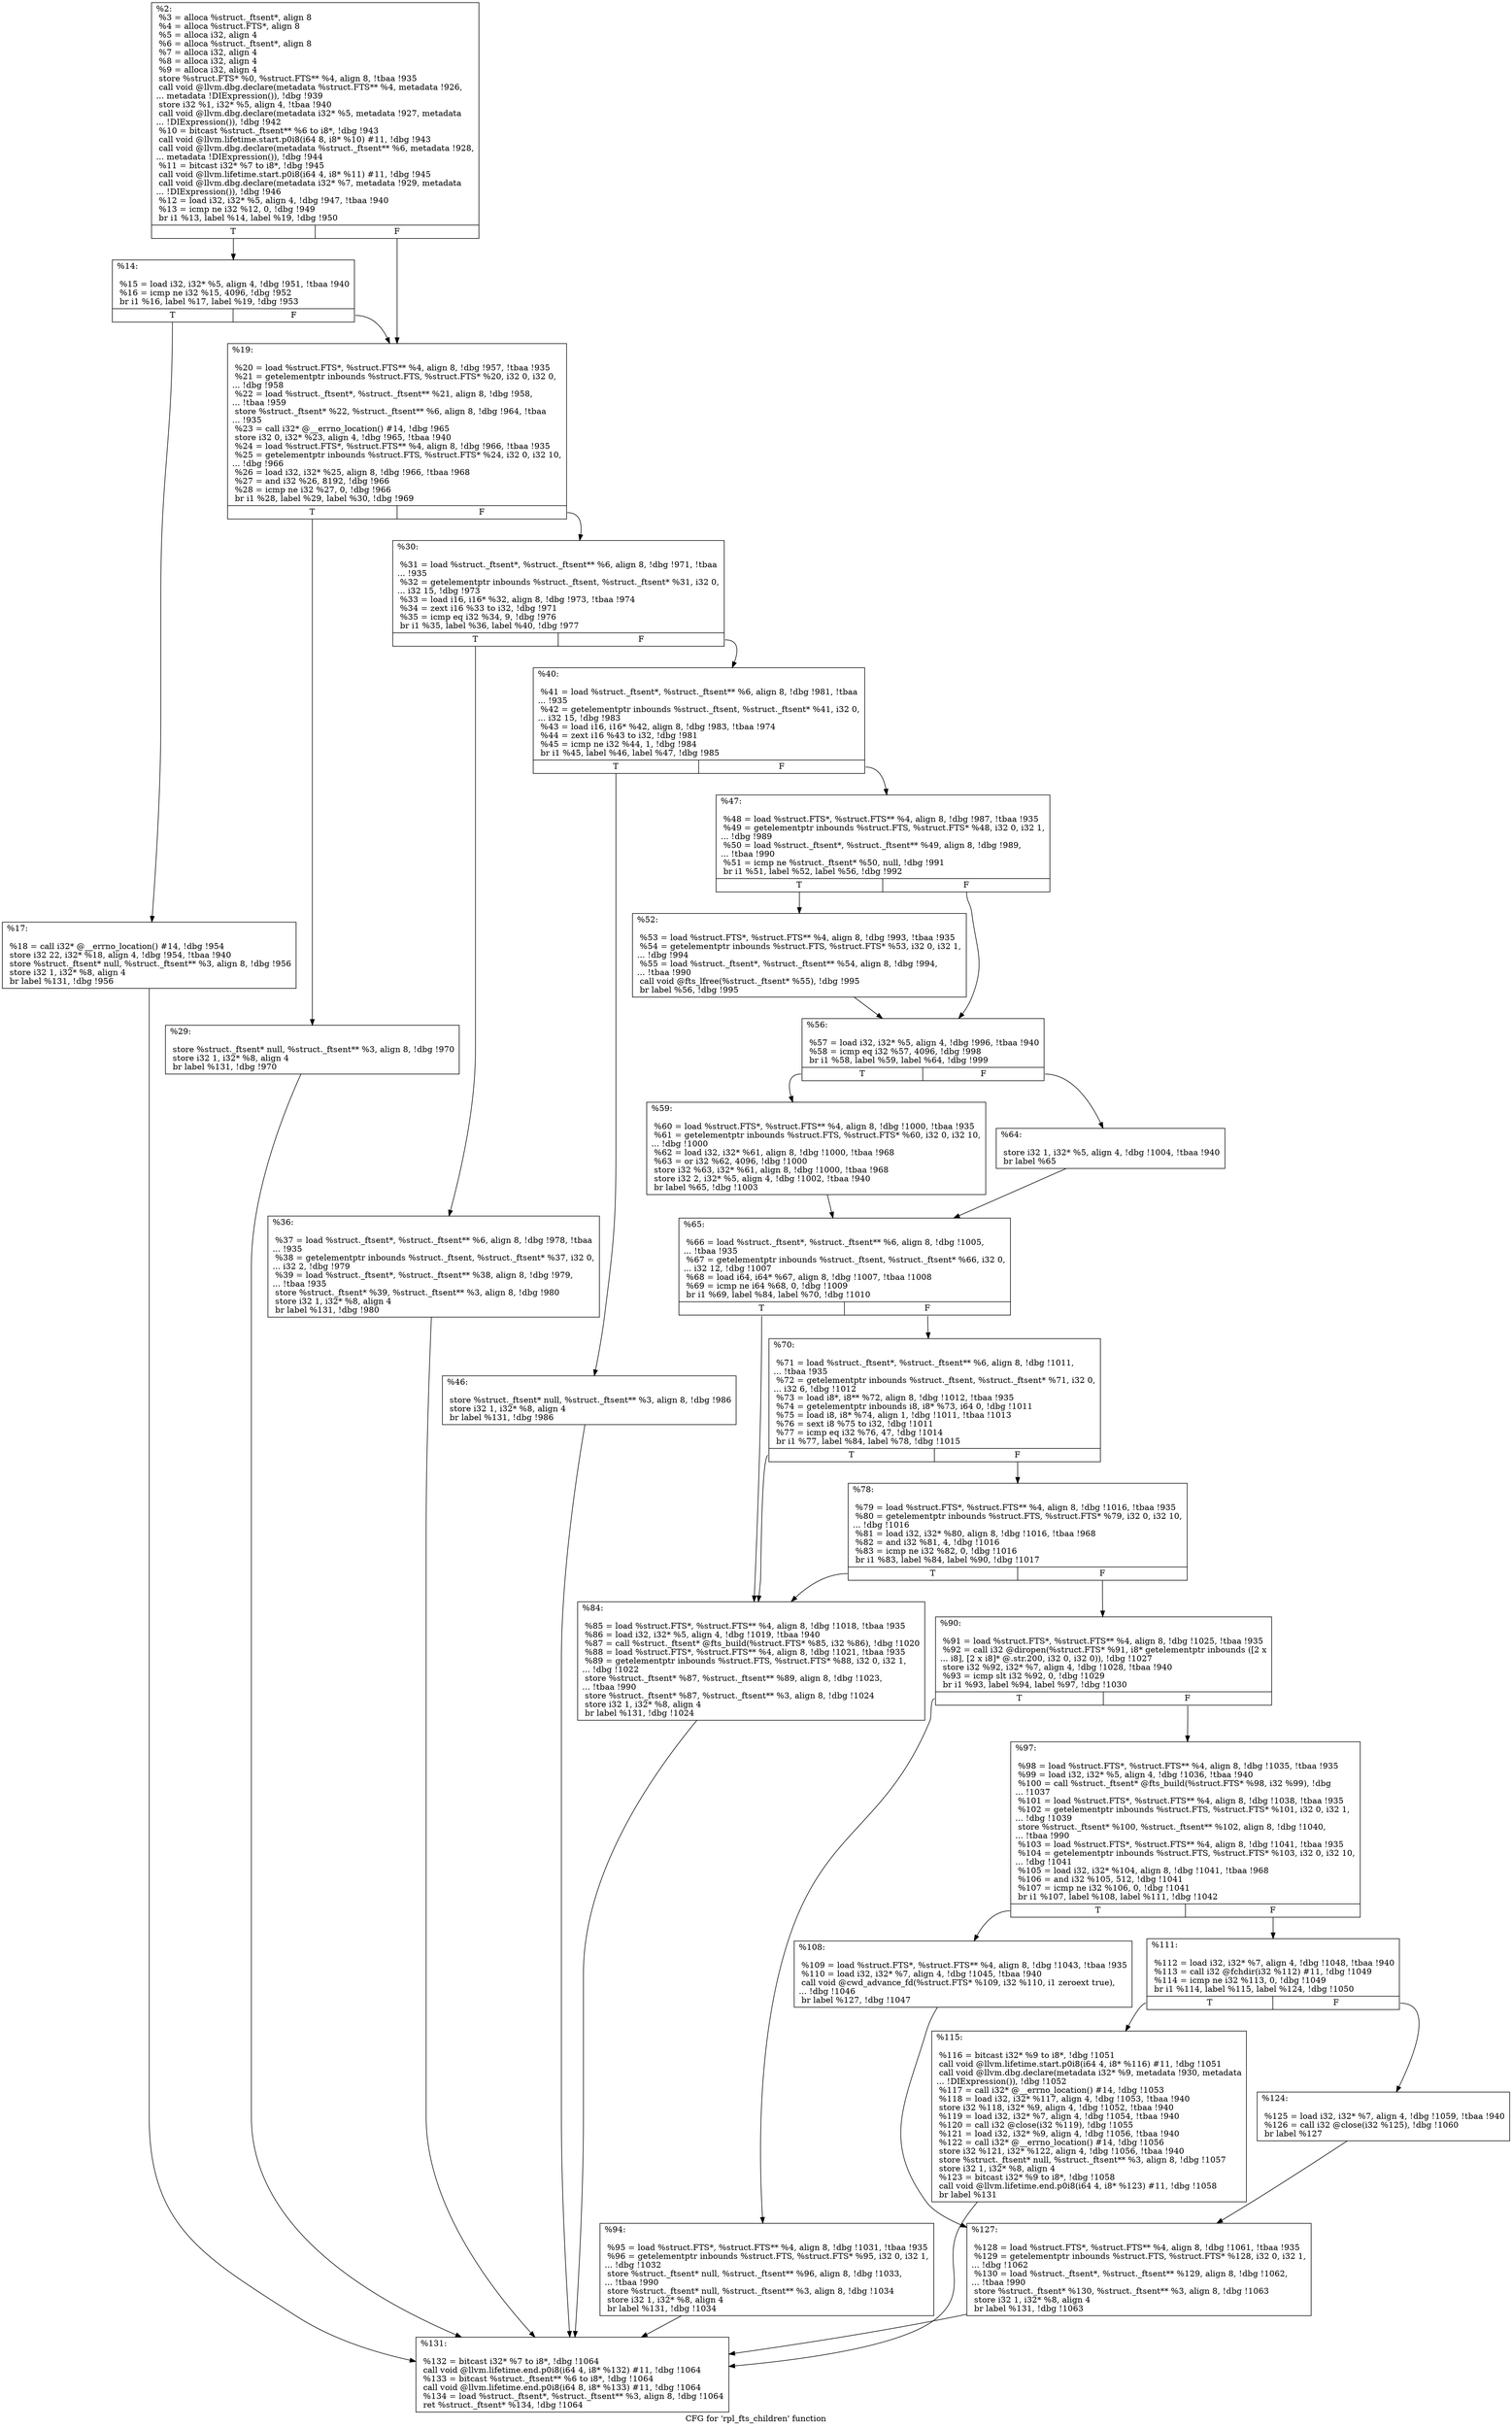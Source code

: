 digraph "CFG for 'rpl_fts_children' function" {
	label="CFG for 'rpl_fts_children' function";

	Node0x245e600 [shape=record,label="{%2:\l  %3 = alloca %struct._ftsent*, align 8\l  %4 = alloca %struct.FTS*, align 8\l  %5 = alloca i32, align 4\l  %6 = alloca %struct._ftsent*, align 8\l  %7 = alloca i32, align 4\l  %8 = alloca i32, align 4\l  %9 = alloca i32, align 4\l  store %struct.FTS* %0, %struct.FTS** %4, align 8, !tbaa !935\l  call void @llvm.dbg.declare(metadata %struct.FTS** %4, metadata !926,\l... metadata !DIExpression()), !dbg !939\l  store i32 %1, i32* %5, align 4, !tbaa !940\l  call void @llvm.dbg.declare(metadata i32* %5, metadata !927, metadata\l... !DIExpression()), !dbg !942\l  %10 = bitcast %struct._ftsent** %6 to i8*, !dbg !943\l  call void @llvm.lifetime.start.p0i8(i64 8, i8* %10) #11, !dbg !943\l  call void @llvm.dbg.declare(metadata %struct._ftsent** %6, metadata !928,\l... metadata !DIExpression()), !dbg !944\l  %11 = bitcast i32* %7 to i8*, !dbg !945\l  call void @llvm.lifetime.start.p0i8(i64 4, i8* %11) #11, !dbg !945\l  call void @llvm.dbg.declare(metadata i32* %7, metadata !929, metadata\l... !DIExpression()), !dbg !946\l  %12 = load i32, i32* %5, align 4, !dbg !947, !tbaa !940\l  %13 = icmp ne i32 %12, 0, !dbg !949\l  br i1 %13, label %14, label %19, !dbg !950\l|{<s0>T|<s1>F}}"];
	Node0x245e600:s0 -> Node0x245e950;
	Node0x245e600:s1 -> Node0x2460640;
	Node0x245e950 [shape=record,label="{%14:\l\l  %15 = load i32, i32* %5, align 4, !dbg !951, !tbaa !940\l  %16 = icmp ne i32 %15, 4096, !dbg !952\l  br i1 %16, label %17, label %19, !dbg !953\l|{<s0>T|<s1>F}}"];
	Node0x245e950:s0 -> Node0x24605f0;
	Node0x245e950:s1 -> Node0x2460640;
	Node0x24605f0 [shape=record,label="{%17:\l\l  %18 = call i32* @__errno_location() #14, !dbg !954\l  store i32 22, i32* %18, align 4, !dbg !954, !tbaa !940\l  store %struct._ftsent* null, %struct._ftsent** %3, align 8, !dbg !956\l  store i32 1, i32* %8, align 4\l  br label %131, !dbg !956\l}"];
	Node0x24605f0 -> Node0x2460d70;
	Node0x2460640 [shape=record,label="{%19:\l\l  %20 = load %struct.FTS*, %struct.FTS** %4, align 8, !dbg !957, !tbaa !935\l  %21 = getelementptr inbounds %struct.FTS, %struct.FTS* %20, i32 0, i32 0,\l... !dbg !958\l  %22 = load %struct._ftsent*, %struct._ftsent** %21, align 8, !dbg !958,\l... !tbaa !959\l  store %struct._ftsent* %22, %struct._ftsent** %6, align 8, !dbg !964, !tbaa\l... !935\l  %23 = call i32* @__errno_location() #14, !dbg !965\l  store i32 0, i32* %23, align 4, !dbg !965, !tbaa !940\l  %24 = load %struct.FTS*, %struct.FTS** %4, align 8, !dbg !966, !tbaa !935\l  %25 = getelementptr inbounds %struct.FTS, %struct.FTS* %24, i32 0, i32 10,\l... !dbg !966\l  %26 = load i32, i32* %25, align 8, !dbg !966, !tbaa !968\l  %27 = and i32 %26, 8192, !dbg !966\l  %28 = icmp ne i32 %27, 0, !dbg !966\l  br i1 %28, label %29, label %30, !dbg !969\l|{<s0>T|<s1>F}}"];
	Node0x2460640:s0 -> Node0x2460690;
	Node0x2460640:s1 -> Node0x24606e0;
	Node0x2460690 [shape=record,label="{%29:\l\l  store %struct._ftsent* null, %struct._ftsent** %3, align 8, !dbg !970\l  store i32 1, i32* %8, align 4\l  br label %131, !dbg !970\l}"];
	Node0x2460690 -> Node0x2460d70;
	Node0x24606e0 [shape=record,label="{%30:\l\l  %31 = load %struct._ftsent*, %struct._ftsent** %6, align 8, !dbg !971, !tbaa\l... !935\l  %32 = getelementptr inbounds %struct._ftsent, %struct._ftsent* %31, i32 0,\l... i32 15, !dbg !973\l  %33 = load i16, i16* %32, align 8, !dbg !973, !tbaa !974\l  %34 = zext i16 %33 to i32, !dbg !971\l  %35 = icmp eq i32 %34, 9, !dbg !976\l  br i1 %35, label %36, label %40, !dbg !977\l|{<s0>T|<s1>F}}"];
	Node0x24606e0:s0 -> Node0x2460730;
	Node0x24606e0:s1 -> Node0x2460780;
	Node0x2460730 [shape=record,label="{%36:\l\l  %37 = load %struct._ftsent*, %struct._ftsent** %6, align 8, !dbg !978, !tbaa\l... !935\l  %38 = getelementptr inbounds %struct._ftsent, %struct._ftsent* %37, i32 0,\l... i32 2, !dbg !979\l  %39 = load %struct._ftsent*, %struct._ftsent** %38, align 8, !dbg !979,\l... !tbaa !935\l  store %struct._ftsent* %39, %struct._ftsent** %3, align 8, !dbg !980\l  store i32 1, i32* %8, align 4\l  br label %131, !dbg !980\l}"];
	Node0x2460730 -> Node0x2460d70;
	Node0x2460780 [shape=record,label="{%40:\l\l  %41 = load %struct._ftsent*, %struct._ftsent** %6, align 8, !dbg !981, !tbaa\l... !935\l  %42 = getelementptr inbounds %struct._ftsent, %struct._ftsent* %41, i32 0,\l... i32 15, !dbg !983\l  %43 = load i16, i16* %42, align 8, !dbg !983, !tbaa !974\l  %44 = zext i16 %43 to i32, !dbg !981\l  %45 = icmp ne i32 %44, 1, !dbg !984\l  br i1 %45, label %46, label %47, !dbg !985\l|{<s0>T|<s1>F}}"];
	Node0x2460780:s0 -> Node0x24607d0;
	Node0x2460780:s1 -> Node0x2460820;
	Node0x24607d0 [shape=record,label="{%46:\l\l  store %struct._ftsent* null, %struct._ftsent** %3, align 8, !dbg !986\l  store i32 1, i32* %8, align 4\l  br label %131, !dbg !986\l}"];
	Node0x24607d0 -> Node0x2460d70;
	Node0x2460820 [shape=record,label="{%47:\l\l  %48 = load %struct.FTS*, %struct.FTS** %4, align 8, !dbg !987, !tbaa !935\l  %49 = getelementptr inbounds %struct.FTS, %struct.FTS* %48, i32 0, i32 1,\l... !dbg !989\l  %50 = load %struct._ftsent*, %struct._ftsent** %49, align 8, !dbg !989,\l... !tbaa !990\l  %51 = icmp ne %struct._ftsent* %50, null, !dbg !991\l  br i1 %51, label %52, label %56, !dbg !992\l|{<s0>T|<s1>F}}"];
	Node0x2460820:s0 -> Node0x2460870;
	Node0x2460820:s1 -> Node0x24608c0;
	Node0x2460870 [shape=record,label="{%52:\l\l  %53 = load %struct.FTS*, %struct.FTS** %4, align 8, !dbg !993, !tbaa !935\l  %54 = getelementptr inbounds %struct.FTS, %struct.FTS* %53, i32 0, i32 1,\l... !dbg !994\l  %55 = load %struct._ftsent*, %struct._ftsent** %54, align 8, !dbg !994,\l... !tbaa !990\l  call void @fts_lfree(%struct._ftsent* %55), !dbg !995\l  br label %56, !dbg !995\l}"];
	Node0x2460870 -> Node0x24608c0;
	Node0x24608c0 [shape=record,label="{%56:\l\l  %57 = load i32, i32* %5, align 4, !dbg !996, !tbaa !940\l  %58 = icmp eq i32 %57, 4096, !dbg !998\l  br i1 %58, label %59, label %64, !dbg !999\l|{<s0>T|<s1>F}}"];
	Node0x24608c0:s0 -> Node0x2460910;
	Node0x24608c0:s1 -> Node0x2460960;
	Node0x2460910 [shape=record,label="{%59:\l\l  %60 = load %struct.FTS*, %struct.FTS** %4, align 8, !dbg !1000, !tbaa !935\l  %61 = getelementptr inbounds %struct.FTS, %struct.FTS* %60, i32 0, i32 10,\l... !dbg !1000\l  %62 = load i32, i32* %61, align 8, !dbg !1000, !tbaa !968\l  %63 = or i32 %62, 4096, !dbg !1000\l  store i32 %63, i32* %61, align 8, !dbg !1000, !tbaa !968\l  store i32 2, i32* %5, align 4, !dbg !1002, !tbaa !940\l  br label %65, !dbg !1003\l}"];
	Node0x2460910 -> Node0x24609b0;
	Node0x2460960 [shape=record,label="{%64:\l\l  store i32 1, i32* %5, align 4, !dbg !1004, !tbaa !940\l  br label %65\l}"];
	Node0x2460960 -> Node0x24609b0;
	Node0x24609b0 [shape=record,label="{%65:\l\l  %66 = load %struct._ftsent*, %struct._ftsent** %6, align 8, !dbg !1005,\l... !tbaa !935\l  %67 = getelementptr inbounds %struct._ftsent, %struct._ftsent* %66, i32 0,\l... i32 12, !dbg !1007\l  %68 = load i64, i64* %67, align 8, !dbg !1007, !tbaa !1008\l  %69 = icmp ne i64 %68, 0, !dbg !1009\l  br i1 %69, label %84, label %70, !dbg !1010\l|{<s0>T|<s1>F}}"];
	Node0x24609b0:s0 -> Node0x2460aa0;
	Node0x24609b0:s1 -> Node0x2460a00;
	Node0x2460a00 [shape=record,label="{%70:\l\l  %71 = load %struct._ftsent*, %struct._ftsent** %6, align 8, !dbg !1011,\l... !tbaa !935\l  %72 = getelementptr inbounds %struct._ftsent, %struct._ftsent* %71, i32 0,\l... i32 6, !dbg !1012\l  %73 = load i8*, i8** %72, align 8, !dbg !1012, !tbaa !935\l  %74 = getelementptr inbounds i8, i8* %73, i64 0, !dbg !1011\l  %75 = load i8, i8* %74, align 1, !dbg !1011, !tbaa !1013\l  %76 = sext i8 %75 to i32, !dbg !1011\l  %77 = icmp eq i32 %76, 47, !dbg !1014\l  br i1 %77, label %84, label %78, !dbg !1015\l|{<s0>T|<s1>F}}"];
	Node0x2460a00:s0 -> Node0x2460aa0;
	Node0x2460a00:s1 -> Node0x2460a50;
	Node0x2460a50 [shape=record,label="{%78:\l\l  %79 = load %struct.FTS*, %struct.FTS** %4, align 8, !dbg !1016, !tbaa !935\l  %80 = getelementptr inbounds %struct.FTS, %struct.FTS* %79, i32 0, i32 10,\l... !dbg !1016\l  %81 = load i32, i32* %80, align 8, !dbg !1016, !tbaa !968\l  %82 = and i32 %81, 4, !dbg !1016\l  %83 = icmp ne i32 %82, 0, !dbg !1016\l  br i1 %83, label %84, label %90, !dbg !1017\l|{<s0>T|<s1>F}}"];
	Node0x2460a50:s0 -> Node0x2460aa0;
	Node0x2460a50:s1 -> Node0x2460af0;
	Node0x2460aa0 [shape=record,label="{%84:\l\l  %85 = load %struct.FTS*, %struct.FTS** %4, align 8, !dbg !1018, !tbaa !935\l  %86 = load i32, i32* %5, align 4, !dbg !1019, !tbaa !940\l  %87 = call %struct._ftsent* @fts_build(%struct.FTS* %85, i32 %86), !dbg !1020\l  %88 = load %struct.FTS*, %struct.FTS** %4, align 8, !dbg !1021, !tbaa !935\l  %89 = getelementptr inbounds %struct.FTS, %struct.FTS* %88, i32 0, i32 1,\l... !dbg !1022\l  store %struct._ftsent* %87, %struct._ftsent** %89, align 8, !dbg !1023,\l... !tbaa !990\l  store %struct._ftsent* %87, %struct._ftsent** %3, align 8, !dbg !1024\l  store i32 1, i32* %8, align 4\l  br label %131, !dbg !1024\l}"];
	Node0x2460aa0 -> Node0x2460d70;
	Node0x2460af0 [shape=record,label="{%90:\l\l  %91 = load %struct.FTS*, %struct.FTS** %4, align 8, !dbg !1025, !tbaa !935\l  %92 = call i32 @diropen(%struct.FTS* %91, i8* getelementptr inbounds ([2 x\l... i8], [2 x i8]* @.str.200, i32 0, i32 0)), !dbg !1027\l  store i32 %92, i32* %7, align 4, !dbg !1028, !tbaa !940\l  %93 = icmp slt i32 %92, 0, !dbg !1029\l  br i1 %93, label %94, label %97, !dbg !1030\l|{<s0>T|<s1>F}}"];
	Node0x2460af0:s0 -> Node0x2460b40;
	Node0x2460af0:s1 -> Node0x2460b90;
	Node0x2460b40 [shape=record,label="{%94:\l\l  %95 = load %struct.FTS*, %struct.FTS** %4, align 8, !dbg !1031, !tbaa !935\l  %96 = getelementptr inbounds %struct.FTS, %struct.FTS* %95, i32 0, i32 1,\l... !dbg !1032\l  store %struct._ftsent* null, %struct._ftsent** %96, align 8, !dbg !1033,\l... !tbaa !990\l  store %struct._ftsent* null, %struct._ftsent** %3, align 8, !dbg !1034\l  store i32 1, i32* %8, align 4\l  br label %131, !dbg !1034\l}"];
	Node0x2460b40 -> Node0x2460d70;
	Node0x2460b90 [shape=record,label="{%97:\l\l  %98 = load %struct.FTS*, %struct.FTS** %4, align 8, !dbg !1035, !tbaa !935\l  %99 = load i32, i32* %5, align 4, !dbg !1036, !tbaa !940\l  %100 = call %struct._ftsent* @fts_build(%struct.FTS* %98, i32 %99), !dbg\l... !1037\l  %101 = load %struct.FTS*, %struct.FTS** %4, align 8, !dbg !1038, !tbaa !935\l  %102 = getelementptr inbounds %struct.FTS, %struct.FTS* %101, i32 0, i32 1,\l... !dbg !1039\l  store %struct._ftsent* %100, %struct._ftsent** %102, align 8, !dbg !1040,\l... !tbaa !990\l  %103 = load %struct.FTS*, %struct.FTS** %4, align 8, !dbg !1041, !tbaa !935\l  %104 = getelementptr inbounds %struct.FTS, %struct.FTS* %103, i32 0, i32 10,\l... !dbg !1041\l  %105 = load i32, i32* %104, align 8, !dbg !1041, !tbaa !968\l  %106 = and i32 %105, 512, !dbg !1041\l  %107 = icmp ne i32 %106, 0, !dbg !1041\l  br i1 %107, label %108, label %111, !dbg !1042\l|{<s0>T|<s1>F}}"];
	Node0x2460b90:s0 -> Node0x2460be0;
	Node0x2460b90:s1 -> Node0x2460c30;
	Node0x2460be0 [shape=record,label="{%108:\l\l  %109 = load %struct.FTS*, %struct.FTS** %4, align 8, !dbg !1043, !tbaa !935\l  %110 = load i32, i32* %7, align 4, !dbg !1045, !tbaa !940\l  call void @cwd_advance_fd(%struct.FTS* %109, i32 %110, i1 zeroext true),\l... !dbg !1046\l  br label %127, !dbg !1047\l}"];
	Node0x2460be0 -> Node0x2460d20;
	Node0x2460c30 [shape=record,label="{%111:\l\l  %112 = load i32, i32* %7, align 4, !dbg !1048, !tbaa !940\l  %113 = call i32 @fchdir(i32 %112) #11, !dbg !1049\l  %114 = icmp ne i32 %113, 0, !dbg !1049\l  br i1 %114, label %115, label %124, !dbg !1050\l|{<s0>T|<s1>F}}"];
	Node0x2460c30:s0 -> Node0x2460c80;
	Node0x2460c30:s1 -> Node0x2460cd0;
	Node0x2460c80 [shape=record,label="{%115:\l\l  %116 = bitcast i32* %9 to i8*, !dbg !1051\l  call void @llvm.lifetime.start.p0i8(i64 4, i8* %116) #11, !dbg !1051\l  call void @llvm.dbg.declare(metadata i32* %9, metadata !930, metadata\l... !DIExpression()), !dbg !1052\l  %117 = call i32* @__errno_location() #14, !dbg !1053\l  %118 = load i32, i32* %117, align 4, !dbg !1053, !tbaa !940\l  store i32 %118, i32* %9, align 4, !dbg !1052, !tbaa !940\l  %119 = load i32, i32* %7, align 4, !dbg !1054, !tbaa !940\l  %120 = call i32 @close(i32 %119), !dbg !1055\l  %121 = load i32, i32* %9, align 4, !dbg !1056, !tbaa !940\l  %122 = call i32* @__errno_location() #14, !dbg !1056\l  store i32 %121, i32* %122, align 4, !dbg !1056, !tbaa !940\l  store %struct._ftsent* null, %struct._ftsent** %3, align 8, !dbg !1057\l  store i32 1, i32* %8, align 4\l  %123 = bitcast i32* %9 to i8*, !dbg !1058\l  call void @llvm.lifetime.end.p0i8(i64 4, i8* %123) #11, !dbg !1058\l  br label %131\l}"];
	Node0x2460c80 -> Node0x2460d70;
	Node0x2460cd0 [shape=record,label="{%124:\l\l  %125 = load i32, i32* %7, align 4, !dbg !1059, !tbaa !940\l  %126 = call i32 @close(i32 %125), !dbg !1060\l  br label %127\l}"];
	Node0x2460cd0 -> Node0x2460d20;
	Node0x2460d20 [shape=record,label="{%127:\l\l  %128 = load %struct.FTS*, %struct.FTS** %4, align 8, !dbg !1061, !tbaa !935\l  %129 = getelementptr inbounds %struct.FTS, %struct.FTS* %128, i32 0, i32 1,\l... !dbg !1062\l  %130 = load %struct._ftsent*, %struct._ftsent** %129, align 8, !dbg !1062,\l... !tbaa !990\l  store %struct._ftsent* %130, %struct._ftsent** %3, align 8, !dbg !1063\l  store i32 1, i32* %8, align 4\l  br label %131, !dbg !1063\l}"];
	Node0x2460d20 -> Node0x2460d70;
	Node0x2460d70 [shape=record,label="{%131:\l\l  %132 = bitcast i32* %7 to i8*, !dbg !1064\l  call void @llvm.lifetime.end.p0i8(i64 4, i8* %132) #11, !dbg !1064\l  %133 = bitcast %struct._ftsent** %6 to i8*, !dbg !1064\l  call void @llvm.lifetime.end.p0i8(i64 8, i8* %133) #11, !dbg !1064\l  %134 = load %struct._ftsent*, %struct._ftsent** %3, align 8, !dbg !1064\l  ret %struct._ftsent* %134, !dbg !1064\l}"];
}
